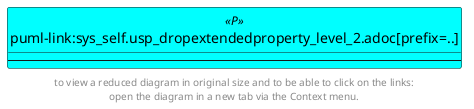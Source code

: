 @startuml
'Left to right direction
top to bottom direction
hide circle
'avoide "." issues:
set namespaceSeparator none


skinparam class {
  BackgroundColor White
  BackgroundColor<<FN>> Yellow
  BackgroundColor<<FS>> Yellow
  BackgroundColor<<FT>> LightGray
  BackgroundColor<<IF>> Yellow
  BackgroundColor<<IS>> Yellow
  BackgroundColor<<P>> Aqua
  BackgroundColor<<PC>> Aqua
  BackgroundColor<<SN>> Yellow
  BackgroundColor<<SO>> SlateBlue
  BackgroundColor<<TF>> LightGray
  BackgroundColor<<TR>> Tomato
  BackgroundColor<<U>> White
  BackgroundColor<<V>> WhiteSmoke
  BackgroundColor<<X>> Aqua
}


entity "puml-link:sys_self.usp_dropextendedproperty_level_2.adoc[prefix=..]" as sys_self.usp_dropextendedproperty_level_2 << P >> {
  --
}


footer
to view a reduced diagram in original size and to be able to click on the links:
open the diagram in a new tab via the Context menu.
end footer

@enduml

